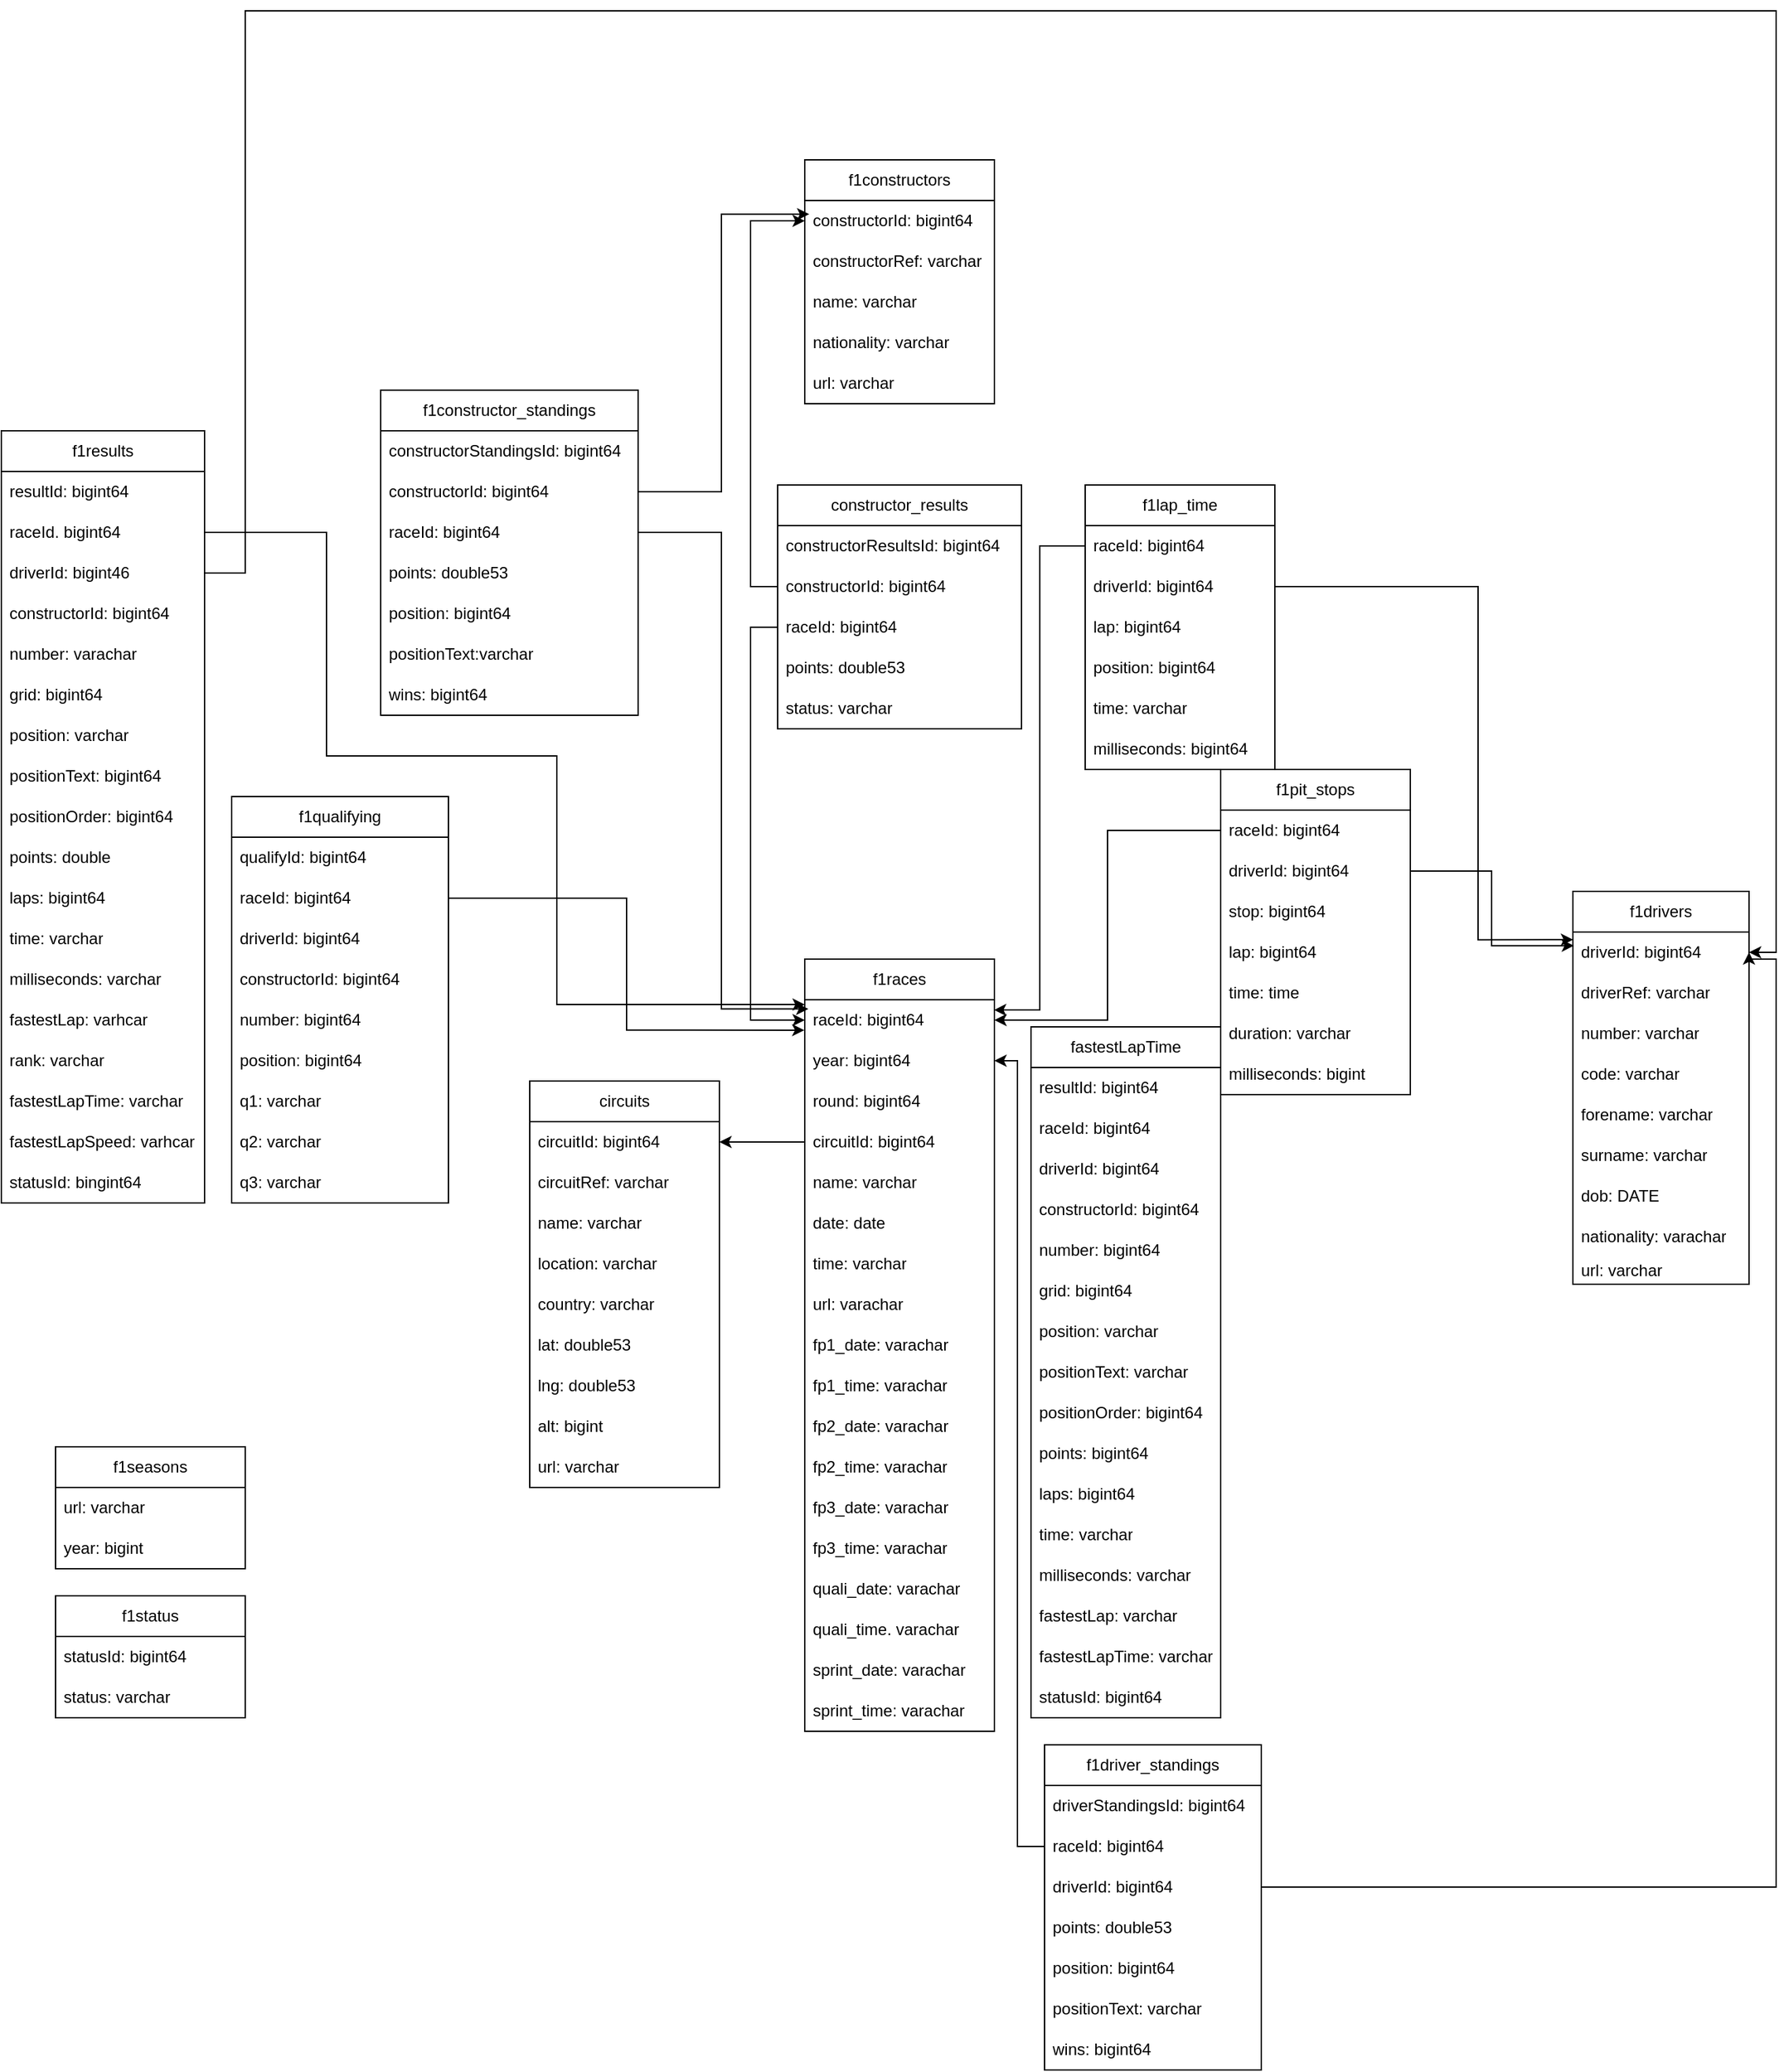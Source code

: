 <mxfile version="26.0.11">
  <diagram name="Sida-1" id="t5zXcadiyQvqf3XmL9aL">
    <mxGraphModel dx="5374" dy="2885" grid="1" gridSize="10" guides="1" tooltips="1" connect="1" arrows="1" fold="1" page="1" pageScale="1" pageWidth="827" pageHeight="1169" math="0" shadow="0">
      <root>
        <mxCell id="0" />
        <mxCell id="1" parent="0" />
        <mxCell id="I5x_rh90AY1r1ICkHcBW-5" value="circuits" style="swimlane;fontStyle=0;childLayout=stackLayout;horizontal=1;startSize=30;horizontalStack=0;resizeParent=1;resizeParentMax=0;resizeLast=0;collapsible=1;marginBottom=0;whiteSpace=wrap;html=1;" vertex="1" parent="1">
          <mxGeometry x="-1030" y="550" width="140" height="300" as="geometry" />
        </mxCell>
        <mxCell id="I5x_rh90AY1r1ICkHcBW-6" value="circuitId: bigint64" style="text;strokeColor=none;fillColor=none;align=left;verticalAlign=middle;spacingLeft=4;spacingRight=4;overflow=hidden;points=[[0,0.5],[1,0.5]];portConstraint=eastwest;rotatable=0;whiteSpace=wrap;html=1;" vertex="1" parent="I5x_rh90AY1r1ICkHcBW-5">
          <mxGeometry y="30" width="140" height="30" as="geometry" />
        </mxCell>
        <mxCell id="I5x_rh90AY1r1ICkHcBW-7" value="circuitRef: varchar" style="text;strokeColor=none;fillColor=none;align=left;verticalAlign=middle;spacingLeft=4;spacingRight=4;overflow=hidden;points=[[0,0.5],[1,0.5]];portConstraint=eastwest;rotatable=0;whiteSpace=wrap;html=1;" vertex="1" parent="I5x_rh90AY1r1ICkHcBW-5">
          <mxGeometry y="60" width="140" height="30" as="geometry" />
        </mxCell>
        <mxCell id="I5x_rh90AY1r1ICkHcBW-8" value="name: varchar" style="text;strokeColor=none;fillColor=none;align=left;verticalAlign=middle;spacingLeft=4;spacingRight=4;overflow=hidden;points=[[0,0.5],[1,0.5]];portConstraint=eastwest;rotatable=0;whiteSpace=wrap;html=1;" vertex="1" parent="I5x_rh90AY1r1ICkHcBW-5">
          <mxGeometry y="90" width="140" height="30" as="geometry" />
        </mxCell>
        <mxCell id="I5x_rh90AY1r1ICkHcBW-85" value="location: varchar" style="text;strokeColor=none;fillColor=none;align=left;verticalAlign=middle;spacingLeft=4;spacingRight=4;overflow=hidden;points=[[0,0.5],[1,0.5]];portConstraint=eastwest;rotatable=0;whiteSpace=wrap;html=1;" vertex="1" parent="I5x_rh90AY1r1ICkHcBW-5">
          <mxGeometry y="120" width="140" height="30" as="geometry" />
        </mxCell>
        <mxCell id="I5x_rh90AY1r1ICkHcBW-91" value="country: varchar" style="text;strokeColor=none;fillColor=none;align=left;verticalAlign=middle;spacingLeft=4;spacingRight=4;overflow=hidden;points=[[0,0.5],[1,0.5]];portConstraint=eastwest;rotatable=0;whiteSpace=wrap;html=1;" vertex="1" parent="I5x_rh90AY1r1ICkHcBW-5">
          <mxGeometry y="150" width="140" height="30" as="geometry" />
        </mxCell>
        <mxCell id="I5x_rh90AY1r1ICkHcBW-92" value="lat: double53" style="text;strokeColor=none;fillColor=none;align=left;verticalAlign=middle;spacingLeft=4;spacingRight=4;overflow=hidden;points=[[0,0.5],[1,0.5]];portConstraint=eastwest;rotatable=0;whiteSpace=wrap;html=1;" vertex="1" parent="I5x_rh90AY1r1ICkHcBW-5">
          <mxGeometry y="180" width="140" height="30" as="geometry" />
        </mxCell>
        <mxCell id="I5x_rh90AY1r1ICkHcBW-93" value="lng: double53" style="text;strokeColor=none;fillColor=none;align=left;verticalAlign=middle;spacingLeft=4;spacingRight=4;overflow=hidden;points=[[0,0.5],[1,0.5]];portConstraint=eastwest;rotatable=0;whiteSpace=wrap;html=1;" vertex="1" parent="I5x_rh90AY1r1ICkHcBW-5">
          <mxGeometry y="210" width="140" height="30" as="geometry" />
        </mxCell>
        <mxCell id="I5x_rh90AY1r1ICkHcBW-94" value="alt: bigint" style="text;strokeColor=none;fillColor=none;align=left;verticalAlign=middle;spacingLeft=4;spacingRight=4;overflow=hidden;points=[[0,0.5],[1,0.5]];portConstraint=eastwest;rotatable=0;whiteSpace=wrap;html=1;" vertex="1" parent="I5x_rh90AY1r1ICkHcBW-5">
          <mxGeometry y="240" width="140" height="30" as="geometry" />
        </mxCell>
        <mxCell id="I5x_rh90AY1r1ICkHcBW-95" value="url: varchar" style="text;strokeColor=none;fillColor=none;align=left;verticalAlign=middle;spacingLeft=4;spacingRight=4;overflow=hidden;points=[[0,0.5],[1,0.5]];portConstraint=eastwest;rotatable=0;whiteSpace=wrap;html=1;" vertex="1" parent="I5x_rh90AY1r1ICkHcBW-5">
          <mxGeometry y="270" width="140" height="30" as="geometry" />
        </mxCell>
        <mxCell id="I5x_rh90AY1r1ICkHcBW-9" value="constructor_results" style="swimlane;fontStyle=0;childLayout=stackLayout;horizontal=1;startSize=30;horizontalStack=0;resizeParent=1;resizeParentMax=0;resizeLast=0;collapsible=1;marginBottom=0;whiteSpace=wrap;html=1;" vertex="1" parent="1">
          <mxGeometry x="-847" y="110" width="180" height="180" as="geometry" />
        </mxCell>
        <mxCell id="I5x_rh90AY1r1ICkHcBW-10" value="constructorResultsId: bigint64&amp;nbsp;" style="text;strokeColor=none;fillColor=none;align=left;verticalAlign=middle;spacingLeft=4;spacingRight=4;overflow=hidden;points=[[0,0.5],[1,0.5]];portConstraint=eastwest;rotatable=0;whiteSpace=wrap;html=1;" vertex="1" parent="I5x_rh90AY1r1ICkHcBW-9">
          <mxGeometry y="30" width="180" height="30" as="geometry" />
        </mxCell>
        <mxCell id="I5x_rh90AY1r1ICkHcBW-12" value="constructorId: bigint64" style="text;strokeColor=none;fillColor=none;align=left;verticalAlign=middle;spacingLeft=4;spacingRight=4;overflow=hidden;points=[[0,0.5],[1,0.5]];portConstraint=eastwest;rotatable=0;whiteSpace=wrap;html=1;" vertex="1" parent="I5x_rh90AY1r1ICkHcBW-9">
          <mxGeometry y="60" width="180" height="30" as="geometry" />
        </mxCell>
        <mxCell id="I5x_rh90AY1r1ICkHcBW-11" value="raceId: bigint64" style="text;strokeColor=none;fillColor=none;align=left;verticalAlign=middle;spacingLeft=4;spacingRight=4;overflow=hidden;points=[[0,0.5],[1,0.5]];portConstraint=eastwest;rotatable=0;whiteSpace=wrap;html=1;" vertex="1" parent="I5x_rh90AY1r1ICkHcBW-9">
          <mxGeometry y="90" width="180" height="30" as="geometry" />
        </mxCell>
        <mxCell id="I5x_rh90AY1r1ICkHcBW-97" value="points: double53" style="text;strokeColor=none;fillColor=none;align=left;verticalAlign=middle;spacingLeft=4;spacingRight=4;overflow=hidden;points=[[0,0.5],[1,0.5]];portConstraint=eastwest;rotatable=0;whiteSpace=wrap;html=1;" vertex="1" parent="I5x_rh90AY1r1ICkHcBW-9">
          <mxGeometry y="120" width="180" height="30" as="geometry" />
        </mxCell>
        <mxCell id="I5x_rh90AY1r1ICkHcBW-98" value="status: varchar" style="text;strokeColor=none;fillColor=none;align=left;verticalAlign=middle;spacingLeft=4;spacingRight=4;overflow=hidden;points=[[0,0.5],[1,0.5]];portConstraint=eastwest;rotatable=0;whiteSpace=wrap;html=1;" vertex="1" parent="I5x_rh90AY1r1ICkHcBW-9">
          <mxGeometry y="150" width="180" height="30" as="geometry" />
        </mxCell>
        <mxCell id="I5x_rh90AY1r1ICkHcBW-13" value="f1qualifying" style="swimlane;fontStyle=0;childLayout=stackLayout;horizontal=1;startSize=30;horizontalStack=0;resizeParent=1;resizeParentMax=0;resizeLast=0;collapsible=1;marginBottom=0;whiteSpace=wrap;html=1;" vertex="1" parent="1">
          <mxGeometry x="-1250" y="340" width="160" height="300" as="geometry" />
        </mxCell>
        <mxCell id="I5x_rh90AY1r1ICkHcBW-14" value="qualifyId: bigint64&lt;span style=&quot;white-space: pre;&quot;&gt;&#x9;&lt;/span&gt;&lt;span style=&quot;white-space: pre;&quot;&gt;&#x9;&lt;/span&gt;" style="text;strokeColor=none;fillColor=none;align=left;verticalAlign=middle;spacingLeft=4;spacingRight=4;overflow=hidden;points=[[0,0.5],[1,0.5]];portConstraint=eastwest;rotatable=0;whiteSpace=wrap;html=1;" vertex="1" parent="I5x_rh90AY1r1ICkHcBW-13">
          <mxGeometry y="30" width="160" height="30" as="geometry" />
        </mxCell>
        <mxCell id="I5x_rh90AY1r1ICkHcBW-16" value="raceId: bigint64" style="text;strokeColor=none;fillColor=none;align=left;verticalAlign=middle;spacingLeft=4;spacingRight=4;overflow=hidden;points=[[0,0.5],[1,0.5]];portConstraint=eastwest;rotatable=0;whiteSpace=wrap;html=1;" vertex="1" parent="I5x_rh90AY1r1ICkHcBW-13">
          <mxGeometry y="60" width="160" height="30" as="geometry" />
        </mxCell>
        <mxCell id="I5x_rh90AY1r1ICkHcBW-15" value="driverId: bigint64" style="text;strokeColor=none;fillColor=none;align=left;verticalAlign=middle;spacingLeft=4;spacingRight=4;overflow=hidden;points=[[0,0.5],[1,0.5]];portConstraint=eastwest;rotatable=0;whiteSpace=wrap;html=1;" vertex="1" parent="I5x_rh90AY1r1ICkHcBW-13">
          <mxGeometry y="90" width="160" height="30" as="geometry" />
        </mxCell>
        <mxCell id="I5x_rh90AY1r1ICkHcBW-122" value="constructorId: bigint64" style="text;strokeColor=none;fillColor=none;align=left;verticalAlign=middle;spacingLeft=4;spacingRight=4;overflow=hidden;points=[[0,0.5],[1,0.5]];portConstraint=eastwest;rotatable=0;whiteSpace=wrap;html=1;" vertex="1" parent="I5x_rh90AY1r1ICkHcBW-13">
          <mxGeometry y="120" width="160" height="30" as="geometry" />
        </mxCell>
        <mxCell id="I5x_rh90AY1r1ICkHcBW-123" value="number: bigint64" style="text;strokeColor=none;fillColor=none;align=left;verticalAlign=middle;spacingLeft=4;spacingRight=4;overflow=hidden;points=[[0,0.5],[1,0.5]];portConstraint=eastwest;rotatable=0;whiteSpace=wrap;html=1;" vertex="1" parent="I5x_rh90AY1r1ICkHcBW-13">
          <mxGeometry y="150" width="160" height="30" as="geometry" />
        </mxCell>
        <mxCell id="I5x_rh90AY1r1ICkHcBW-124" value="position: bigint64" style="text;strokeColor=none;fillColor=none;align=left;verticalAlign=middle;spacingLeft=4;spacingRight=4;overflow=hidden;points=[[0,0.5],[1,0.5]];portConstraint=eastwest;rotatable=0;whiteSpace=wrap;html=1;" vertex="1" parent="I5x_rh90AY1r1ICkHcBW-13">
          <mxGeometry y="180" width="160" height="30" as="geometry" />
        </mxCell>
        <mxCell id="I5x_rh90AY1r1ICkHcBW-125" value="q1: varchar" style="text;strokeColor=none;fillColor=none;align=left;verticalAlign=middle;spacingLeft=4;spacingRight=4;overflow=hidden;points=[[0,0.5],[1,0.5]];portConstraint=eastwest;rotatable=0;whiteSpace=wrap;html=1;" vertex="1" parent="I5x_rh90AY1r1ICkHcBW-13">
          <mxGeometry y="210" width="160" height="30" as="geometry" />
        </mxCell>
        <mxCell id="I5x_rh90AY1r1ICkHcBW-126" value="q2: varchar&amp;nbsp;" style="text;strokeColor=none;fillColor=none;align=left;verticalAlign=middle;spacingLeft=4;spacingRight=4;overflow=hidden;points=[[0,0.5],[1,0.5]];portConstraint=eastwest;rotatable=0;whiteSpace=wrap;html=1;" vertex="1" parent="I5x_rh90AY1r1ICkHcBW-13">
          <mxGeometry y="240" width="160" height="30" as="geometry" />
        </mxCell>
        <mxCell id="I5x_rh90AY1r1ICkHcBW-127" value="q3: varchar" style="text;strokeColor=none;fillColor=none;align=left;verticalAlign=middle;spacingLeft=4;spacingRight=4;overflow=hidden;points=[[0,0.5],[1,0.5]];portConstraint=eastwest;rotatable=0;whiteSpace=wrap;html=1;" vertex="1" parent="I5x_rh90AY1r1ICkHcBW-13">
          <mxGeometry y="270" width="160" height="30" as="geometry" />
        </mxCell>
        <mxCell id="I5x_rh90AY1r1ICkHcBW-17" value="f1results" style="swimlane;fontStyle=0;childLayout=stackLayout;horizontal=1;startSize=30;horizontalStack=0;resizeParent=1;resizeParentMax=0;resizeLast=0;collapsible=1;marginBottom=0;whiteSpace=wrap;html=1;" vertex="1" parent="1">
          <mxGeometry x="-1420" y="70" width="150" height="570" as="geometry" />
        </mxCell>
        <mxCell id="I5x_rh90AY1r1ICkHcBW-19" value="resultId: bigint64" style="text;strokeColor=none;fillColor=none;align=left;verticalAlign=middle;spacingLeft=4;spacingRight=4;overflow=hidden;points=[[0,0.5],[1,0.5]];portConstraint=eastwest;rotatable=0;whiteSpace=wrap;html=1;" vertex="1" parent="I5x_rh90AY1r1ICkHcBW-17">
          <mxGeometry y="30" width="150" height="30" as="geometry" />
        </mxCell>
        <mxCell id="I5x_rh90AY1r1ICkHcBW-18" value="raceId. bigint64" style="text;strokeColor=none;fillColor=none;align=left;verticalAlign=middle;spacingLeft=4;spacingRight=4;overflow=hidden;points=[[0,0.5],[1,0.5]];portConstraint=eastwest;rotatable=0;whiteSpace=wrap;html=1;" vertex="1" parent="I5x_rh90AY1r1ICkHcBW-17">
          <mxGeometry y="60" width="150" height="30" as="geometry" />
        </mxCell>
        <mxCell id="I5x_rh90AY1r1ICkHcBW-20" value="driverId: bigint46" style="text;strokeColor=none;fillColor=none;align=left;verticalAlign=middle;spacingLeft=4;spacingRight=4;overflow=hidden;points=[[0,0.5],[1,0.5]];portConstraint=eastwest;rotatable=0;whiteSpace=wrap;html=1;" vertex="1" parent="I5x_rh90AY1r1ICkHcBW-17">
          <mxGeometry y="90" width="150" height="30" as="geometry" />
        </mxCell>
        <mxCell id="I5x_rh90AY1r1ICkHcBW-144" value="constructorId: bigint64" style="text;strokeColor=none;fillColor=none;align=left;verticalAlign=middle;spacingLeft=4;spacingRight=4;overflow=hidden;points=[[0,0.5],[1,0.5]];portConstraint=eastwest;rotatable=0;whiteSpace=wrap;html=1;" vertex="1" parent="I5x_rh90AY1r1ICkHcBW-17">
          <mxGeometry y="120" width="150" height="30" as="geometry" />
        </mxCell>
        <mxCell id="I5x_rh90AY1r1ICkHcBW-145" value="number: varachar" style="text;strokeColor=none;fillColor=none;align=left;verticalAlign=middle;spacingLeft=4;spacingRight=4;overflow=hidden;points=[[0,0.5],[1,0.5]];portConstraint=eastwest;rotatable=0;whiteSpace=wrap;html=1;" vertex="1" parent="I5x_rh90AY1r1ICkHcBW-17">
          <mxGeometry y="150" width="150" height="30" as="geometry" />
        </mxCell>
        <mxCell id="I5x_rh90AY1r1ICkHcBW-146" value="grid: bigint64" style="text;strokeColor=none;fillColor=none;align=left;verticalAlign=middle;spacingLeft=4;spacingRight=4;overflow=hidden;points=[[0,0.5],[1,0.5]];portConstraint=eastwest;rotatable=0;whiteSpace=wrap;html=1;" vertex="1" parent="I5x_rh90AY1r1ICkHcBW-17">
          <mxGeometry y="180" width="150" height="30" as="geometry" />
        </mxCell>
        <mxCell id="I5x_rh90AY1r1ICkHcBW-147" value="position: varchar" style="text;strokeColor=none;fillColor=none;align=left;verticalAlign=middle;spacingLeft=4;spacingRight=4;overflow=hidden;points=[[0,0.5],[1,0.5]];portConstraint=eastwest;rotatable=0;whiteSpace=wrap;html=1;" vertex="1" parent="I5x_rh90AY1r1ICkHcBW-17">
          <mxGeometry y="210" width="150" height="30" as="geometry" />
        </mxCell>
        <mxCell id="I5x_rh90AY1r1ICkHcBW-148" value="positionText: bigint64" style="text;strokeColor=none;fillColor=none;align=left;verticalAlign=middle;spacingLeft=4;spacingRight=4;overflow=hidden;points=[[0,0.5],[1,0.5]];portConstraint=eastwest;rotatable=0;whiteSpace=wrap;html=1;" vertex="1" parent="I5x_rh90AY1r1ICkHcBW-17">
          <mxGeometry y="240" width="150" height="30" as="geometry" />
        </mxCell>
        <mxCell id="I5x_rh90AY1r1ICkHcBW-149" value="positionOrder: bigint64" style="text;strokeColor=none;fillColor=none;align=left;verticalAlign=middle;spacingLeft=4;spacingRight=4;overflow=hidden;points=[[0,0.5],[1,0.5]];portConstraint=eastwest;rotatable=0;whiteSpace=wrap;html=1;" vertex="1" parent="I5x_rh90AY1r1ICkHcBW-17">
          <mxGeometry y="270" width="150" height="30" as="geometry" />
        </mxCell>
        <mxCell id="I5x_rh90AY1r1ICkHcBW-150" value="points: double" style="text;strokeColor=none;fillColor=none;align=left;verticalAlign=middle;spacingLeft=4;spacingRight=4;overflow=hidden;points=[[0,0.5],[1,0.5]];portConstraint=eastwest;rotatable=0;whiteSpace=wrap;html=1;" vertex="1" parent="I5x_rh90AY1r1ICkHcBW-17">
          <mxGeometry y="300" width="150" height="30" as="geometry" />
        </mxCell>
        <mxCell id="I5x_rh90AY1r1ICkHcBW-151" value="laps: bigint64" style="text;strokeColor=none;fillColor=none;align=left;verticalAlign=middle;spacingLeft=4;spacingRight=4;overflow=hidden;points=[[0,0.5],[1,0.5]];portConstraint=eastwest;rotatable=0;whiteSpace=wrap;html=1;" vertex="1" parent="I5x_rh90AY1r1ICkHcBW-17">
          <mxGeometry y="330" width="150" height="30" as="geometry" />
        </mxCell>
        <mxCell id="I5x_rh90AY1r1ICkHcBW-152" value="time: varchar" style="text;strokeColor=none;fillColor=none;align=left;verticalAlign=middle;spacingLeft=4;spacingRight=4;overflow=hidden;points=[[0,0.5],[1,0.5]];portConstraint=eastwest;rotatable=0;whiteSpace=wrap;html=1;" vertex="1" parent="I5x_rh90AY1r1ICkHcBW-17">
          <mxGeometry y="360" width="150" height="30" as="geometry" />
        </mxCell>
        <mxCell id="I5x_rh90AY1r1ICkHcBW-153" value="milliseconds: varchar" style="text;strokeColor=none;fillColor=none;align=left;verticalAlign=middle;spacingLeft=4;spacingRight=4;overflow=hidden;points=[[0,0.5],[1,0.5]];portConstraint=eastwest;rotatable=0;whiteSpace=wrap;html=1;" vertex="1" parent="I5x_rh90AY1r1ICkHcBW-17">
          <mxGeometry y="390" width="150" height="30" as="geometry" />
        </mxCell>
        <mxCell id="I5x_rh90AY1r1ICkHcBW-154" value="fastestLap: varhcar" style="text;strokeColor=none;fillColor=none;align=left;verticalAlign=middle;spacingLeft=4;spacingRight=4;overflow=hidden;points=[[0,0.5],[1,0.5]];portConstraint=eastwest;rotatable=0;whiteSpace=wrap;html=1;" vertex="1" parent="I5x_rh90AY1r1ICkHcBW-17">
          <mxGeometry y="420" width="150" height="30" as="geometry" />
        </mxCell>
        <mxCell id="I5x_rh90AY1r1ICkHcBW-155" value="rank: varchar" style="text;strokeColor=none;fillColor=none;align=left;verticalAlign=middle;spacingLeft=4;spacingRight=4;overflow=hidden;points=[[0,0.5],[1,0.5]];portConstraint=eastwest;rotatable=0;whiteSpace=wrap;html=1;" vertex="1" parent="I5x_rh90AY1r1ICkHcBW-17">
          <mxGeometry y="450" width="150" height="30" as="geometry" />
        </mxCell>
        <mxCell id="I5x_rh90AY1r1ICkHcBW-156" value="fastestLapTime: varchar" style="text;strokeColor=none;fillColor=none;align=left;verticalAlign=middle;spacingLeft=4;spacingRight=4;overflow=hidden;points=[[0,0.5],[1,0.5]];portConstraint=eastwest;rotatable=0;whiteSpace=wrap;html=1;" vertex="1" parent="I5x_rh90AY1r1ICkHcBW-17">
          <mxGeometry y="480" width="150" height="30" as="geometry" />
        </mxCell>
        <mxCell id="I5x_rh90AY1r1ICkHcBW-157" value="fastestLapSpeed: varhcar" style="text;strokeColor=none;fillColor=none;align=left;verticalAlign=middle;spacingLeft=4;spacingRight=4;overflow=hidden;points=[[0,0.5],[1,0.5]];portConstraint=eastwest;rotatable=0;whiteSpace=wrap;html=1;" vertex="1" parent="I5x_rh90AY1r1ICkHcBW-17">
          <mxGeometry y="510" width="150" height="30" as="geometry" />
        </mxCell>
        <mxCell id="I5x_rh90AY1r1ICkHcBW-158" value="statusId: bingint64" style="text;strokeColor=none;fillColor=none;align=left;verticalAlign=middle;spacingLeft=4;spacingRight=4;overflow=hidden;points=[[0,0.5],[1,0.5]];portConstraint=eastwest;rotatable=0;whiteSpace=wrap;html=1;" vertex="1" parent="I5x_rh90AY1r1ICkHcBW-17">
          <mxGeometry y="540" width="150" height="30" as="geometry" />
        </mxCell>
        <mxCell id="I5x_rh90AY1r1ICkHcBW-21" value="f1races" style="swimlane;fontStyle=0;childLayout=stackLayout;horizontal=1;startSize=30;horizontalStack=0;resizeParent=1;resizeParentMax=0;resizeLast=0;collapsible=1;marginBottom=0;whiteSpace=wrap;html=1;" vertex="1" parent="1">
          <mxGeometry x="-827" y="460" width="140" height="570" as="geometry" />
        </mxCell>
        <mxCell id="I5x_rh90AY1r1ICkHcBW-22" value="raceId: bigint64" style="text;strokeColor=none;fillColor=none;align=left;verticalAlign=middle;spacingLeft=4;spacingRight=4;overflow=hidden;points=[[0,0.5],[1,0.5]];portConstraint=eastwest;rotatable=0;whiteSpace=wrap;html=1;" vertex="1" parent="I5x_rh90AY1r1ICkHcBW-21">
          <mxGeometry y="30" width="140" height="30" as="geometry" />
        </mxCell>
        <mxCell id="I5x_rh90AY1r1ICkHcBW-23" value="year: bigint64" style="text;strokeColor=none;fillColor=none;align=left;verticalAlign=middle;spacingLeft=4;spacingRight=4;overflow=hidden;points=[[0,0.5],[1,0.5]];portConstraint=eastwest;rotatable=0;whiteSpace=wrap;html=1;" vertex="1" parent="I5x_rh90AY1r1ICkHcBW-21">
          <mxGeometry y="60" width="140" height="30" as="geometry" />
        </mxCell>
        <mxCell id="I5x_rh90AY1r1ICkHcBW-24" value="round: bigint64" style="text;strokeColor=none;fillColor=none;align=left;verticalAlign=middle;spacingLeft=4;spacingRight=4;overflow=hidden;points=[[0,0.5],[1,0.5]];portConstraint=eastwest;rotatable=0;whiteSpace=wrap;html=1;" vertex="1" parent="I5x_rh90AY1r1ICkHcBW-21">
          <mxGeometry y="90" width="140" height="30" as="geometry" />
        </mxCell>
        <mxCell id="I5x_rh90AY1r1ICkHcBW-128" value="circuitId: bigint64" style="text;strokeColor=none;fillColor=none;align=left;verticalAlign=middle;spacingLeft=4;spacingRight=4;overflow=hidden;points=[[0,0.5],[1,0.5]];portConstraint=eastwest;rotatable=0;whiteSpace=wrap;html=1;" vertex="1" parent="I5x_rh90AY1r1ICkHcBW-21">
          <mxGeometry y="120" width="140" height="30" as="geometry" />
        </mxCell>
        <mxCell id="I5x_rh90AY1r1ICkHcBW-129" value="name: varchar" style="text;strokeColor=none;fillColor=none;align=left;verticalAlign=middle;spacingLeft=4;spacingRight=4;overflow=hidden;points=[[0,0.5],[1,0.5]];portConstraint=eastwest;rotatable=0;whiteSpace=wrap;html=1;" vertex="1" parent="I5x_rh90AY1r1ICkHcBW-21">
          <mxGeometry y="150" width="140" height="30" as="geometry" />
        </mxCell>
        <mxCell id="I5x_rh90AY1r1ICkHcBW-130" value="date: date" style="text;strokeColor=none;fillColor=none;align=left;verticalAlign=middle;spacingLeft=4;spacingRight=4;overflow=hidden;points=[[0,0.5],[1,0.5]];portConstraint=eastwest;rotatable=0;whiteSpace=wrap;html=1;" vertex="1" parent="I5x_rh90AY1r1ICkHcBW-21">
          <mxGeometry y="180" width="140" height="30" as="geometry" />
        </mxCell>
        <mxCell id="I5x_rh90AY1r1ICkHcBW-131" value="time: varchar" style="text;strokeColor=none;fillColor=none;align=left;verticalAlign=middle;spacingLeft=4;spacingRight=4;overflow=hidden;points=[[0,0.5],[1,0.5]];portConstraint=eastwest;rotatable=0;whiteSpace=wrap;html=1;" vertex="1" parent="I5x_rh90AY1r1ICkHcBW-21">
          <mxGeometry y="210" width="140" height="30" as="geometry" />
        </mxCell>
        <mxCell id="I5x_rh90AY1r1ICkHcBW-143" value="url: varachar" style="text;strokeColor=none;fillColor=none;align=left;verticalAlign=middle;spacingLeft=4;spacingRight=4;overflow=hidden;points=[[0,0.5],[1,0.5]];portConstraint=eastwest;rotatable=0;whiteSpace=wrap;html=1;" vertex="1" parent="I5x_rh90AY1r1ICkHcBW-21">
          <mxGeometry y="240" width="140" height="30" as="geometry" />
        </mxCell>
        <mxCell id="I5x_rh90AY1r1ICkHcBW-132" value="fp1_date: varachar" style="text;strokeColor=none;fillColor=none;align=left;verticalAlign=middle;spacingLeft=4;spacingRight=4;overflow=hidden;points=[[0,0.5],[1,0.5]];portConstraint=eastwest;rotatable=0;whiteSpace=wrap;html=1;" vertex="1" parent="I5x_rh90AY1r1ICkHcBW-21">
          <mxGeometry y="270" width="140" height="30" as="geometry" />
        </mxCell>
        <mxCell id="I5x_rh90AY1r1ICkHcBW-133" value="fp1_time: varachar" style="text;strokeColor=none;fillColor=none;align=left;verticalAlign=middle;spacingLeft=4;spacingRight=4;overflow=hidden;points=[[0,0.5],[1,0.5]];portConstraint=eastwest;rotatable=0;whiteSpace=wrap;html=1;" vertex="1" parent="I5x_rh90AY1r1ICkHcBW-21">
          <mxGeometry y="300" width="140" height="30" as="geometry" />
        </mxCell>
        <mxCell id="I5x_rh90AY1r1ICkHcBW-134" value="fp2_date: varachar" style="text;strokeColor=none;fillColor=none;align=left;verticalAlign=middle;spacingLeft=4;spacingRight=4;overflow=hidden;points=[[0,0.5],[1,0.5]];portConstraint=eastwest;rotatable=0;whiteSpace=wrap;html=1;" vertex="1" parent="I5x_rh90AY1r1ICkHcBW-21">
          <mxGeometry y="330" width="140" height="30" as="geometry" />
        </mxCell>
        <mxCell id="I5x_rh90AY1r1ICkHcBW-135" value="fp2_time: varachar" style="text;strokeColor=none;fillColor=none;align=left;verticalAlign=middle;spacingLeft=4;spacingRight=4;overflow=hidden;points=[[0,0.5],[1,0.5]];portConstraint=eastwest;rotatable=0;whiteSpace=wrap;html=1;" vertex="1" parent="I5x_rh90AY1r1ICkHcBW-21">
          <mxGeometry y="360" width="140" height="30" as="geometry" />
        </mxCell>
        <mxCell id="I5x_rh90AY1r1ICkHcBW-136" value="fp3_date: varachar" style="text;strokeColor=none;fillColor=none;align=left;verticalAlign=middle;spacingLeft=4;spacingRight=4;overflow=hidden;points=[[0,0.5],[1,0.5]];portConstraint=eastwest;rotatable=0;whiteSpace=wrap;html=1;" vertex="1" parent="I5x_rh90AY1r1ICkHcBW-21">
          <mxGeometry y="390" width="140" height="30" as="geometry" />
        </mxCell>
        <mxCell id="I5x_rh90AY1r1ICkHcBW-137" value="fp3_time: varachar" style="text;strokeColor=none;fillColor=none;align=left;verticalAlign=middle;spacingLeft=4;spacingRight=4;overflow=hidden;points=[[0,0.5],[1,0.5]];portConstraint=eastwest;rotatable=0;whiteSpace=wrap;html=1;" vertex="1" parent="I5x_rh90AY1r1ICkHcBW-21">
          <mxGeometry y="420" width="140" height="30" as="geometry" />
        </mxCell>
        <mxCell id="I5x_rh90AY1r1ICkHcBW-138" value="quali_date: varachar" style="text;strokeColor=none;fillColor=none;align=left;verticalAlign=middle;spacingLeft=4;spacingRight=4;overflow=hidden;points=[[0,0.5],[1,0.5]];portConstraint=eastwest;rotatable=0;whiteSpace=wrap;html=1;" vertex="1" parent="I5x_rh90AY1r1ICkHcBW-21">
          <mxGeometry y="450" width="140" height="30" as="geometry" />
        </mxCell>
        <mxCell id="I5x_rh90AY1r1ICkHcBW-139" value="quali_time. varachar" style="text;strokeColor=none;fillColor=none;align=left;verticalAlign=middle;spacingLeft=4;spacingRight=4;overflow=hidden;points=[[0,0.5],[1,0.5]];portConstraint=eastwest;rotatable=0;whiteSpace=wrap;html=1;" vertex="1" parent="I5x_rh90AY1r1ICkHcBW-21">
          <mxGeometry y="480" width="140" height="30" as="geometry" />
        </mxCell>
        <mxCell id="I5x_rh90AY1r1ICkHcBW-140" value="sprint_date: varachar" style="text;strokeColor=none;fillColor=none;align=left;verticalAlign=middle;spacingLeft=4;spacingRight=4;overflow=hidden;points=[[0,0.5],[1,0.5]];portConstraint=eastwest;rotatable=0;whiteSpace=wrap;html=1;" vertex="1" parent="I5x_rh90AY1r1ICkHcBW-21">
          <mxGeometry y="510" width="140" height="30" as="geometry" />
        </mxCell>
        <mxCell id="I5x_rh90AY1r1ICkHcBW-141" value="sprint_time: varachar" style="text;strokeColor=none;fillColor=none;align=left;verticalAlign=middle;spacingLeft=4;spacingRight=4;overflow=hidden;points=[[0,0.5],[1,0.5]];portConstraint=eastwest;rotatable=0;whiteSpace=wrap;html=1;" vertex="1" parent="I5x_rh90AY1r1ICkHcBW-21">
          <mxGeometry y="540" width="140" height="30" as="geometry" />
        </mxCell>
        <mxCell id="I5x_rh90AY1r1ICkHcBW-33" value="f1lap_time" style="swimlane;fontStyle=0;childLayout=stackLayout;horizontal=1;startSize=30;horizontalStack=0;resizeParent=1;resizeParentMax=0;resizeLast=0;collapsible=1;marginBottom=0;whiteSpace=wrap;html=1;" vertex="1" parent="1">
          <mxGeometry x="-620" y="110" width="140" height="210" as="geometry" />
        </mxCell>
        <mxCell id="I5x_rh90AY1r1ICkHcBW-34" value="raceId: bigint64" style="text;strokeColor=none;fillColor=none;align=left;verticalAlign=middle;spacingLeft=4;spacingRight=4;overflow=hidden;points=[[0,0.5],[1,0.5]];portConstraint=eastwest;rotatable=0;whiteSpace=wrap;html=1;" vertex="1" parent="I5x_rh90AY1r1ICkHcBW-33">
          <mxGeometry y="30" width="140" height="30" as="geometry" />
        </mxCell>
        <mxCell id="I5x_rh90AY1r1ICkHcBW-35" value="driverId: bigint64" style="text;strokeColor=none;fillColor=none;align=left;verticalAlign=middle;spacingLeft=4;spacingRight=4;overflow=hidden;points=[[0,0.5],[1,0.5]];portConstraint=eastwest;rotatable=0;whiteSpace=wrap;html=1;" vertex="1" parent="I5x_rh90AY1r1ICkHcBW-33">
          <mxGeometry y="60" width="140" height="30" as="geometry" />
        </mxCell>
        <mxCell id="I5x_rh90AY1r1ICkHcBW-36" value="lap: bigint64" style="text;strokeColor=none;fillColor=none;align=left;verticalAlign=middle;spacingLeft=4;spacingRight=4;overflow=hidden;points=[[0,0.5],[1,0.5]];portConstraint=eastwest;rotatable=0;whiteSpace=wrap;html=1;" vertex="1" parent="I5x_rh90AY1r1ICkHcBW-33">
          <mxGeometry y="90" width="140" height="30" as="geometry" />
        </mxCell>
        <mxCell id="I5x_rh90AY1r1ICkHcBW-115" value="position: bigint64" style="text;strokeColor=none;fillColor=none;align=left;verticalAlign=middle;spacingLeft=4;spacingRight=4;overflow=hidden;points=[[0,0.5],[1,0.5]];portConstraint=eastwest;rotatable=0;whiteSpace=wrap;html=1;" vertex="1" parent="I5x_rh90AY1r1ICkHcBW-33">
          <mxGeometry y="120" width="140" height="30" as="geometry" />
        </mxCell>
        <mxCell id="I5x_rh90AY1r1ICkHcBW-116" value="time: varchar" style="text;strokeColor=none;fillColor=none;align=left;verticalAlign=middle;spacingLeft=4;spacingRight=4;overflow=hidden;points=[[0,0.5],[1,0.5]];portConstraint=eastwest;rotatable=0;whiteSpace=wrap;html=1;" vertex="1" parent="I5x_rh90AY1r1ICkHcBW-33">
          <mxGeometry y="150" width="140" height="30" as="geometry" />
        </mxCell>
        <mxCell id="I5x_rh90AY1r1ICkHcBW-117" value="milliseconds: bigint64" style="text;strokeColor=none;fillColor=none;align=left;verticalAlign=middle;spacingLeft=4;spacingRight=4;overflow=hidden;points=[[0,0.5],[1,0.5]];portConstraint=eastwest;rotatable=0;whiteSpace=wrap;html=1;" vertex="1" parent="I5x_rh90AY1r1ICkHcBW-33">
          <mxGeometry y="180" width="140" height="30" as="geometry" />
        </mxCell>
        <mxCell id="I5x_rh90AY1r1ICkHcBW-37" value="f1drivers" style="swimlane;fontStyle=0;childLayout=stackLayout;horizontal=1;startSize=30;horizontalStack=0;resizeParent=1;resizeParentMax=0;resizeLast=0;collapsible=1;marginBottom=0;whiteSpace=wrap;html=1;" vertex="1" parent="1">
          <mxGeometry x="-260" y="410" width="130" height="290" as="geometry" />
        </mxCell>
        <mxCell id="I5x_rh90AY1r1ICkHcBW-38" value="driverId: bigint64" style="text;strokeColor=none;fillColor=none;align=left;verticalAlign=middle;spacingLeft=4;spacingRight=4;overflow=hidden;points=[[0,0.5],[1,0.5]];portConstraint=eastwest;rotatable=0;whiteSpace=wrap;html=1;" vertex="1" parent="I5x_rh90AY1r1ICkHcBW-37">
          <mxGeometry y="30" width="130" height="30" as="geometry" />
        </mxCell>
        <mxCell id="I5x_rh90AY1r1ICkHcBW-39" value="driverRef: varchar" style="text;strokeColor=none;fillColor=none;align=left;verticalAlign=middle;spacingLeft=4;spacingRight=4;overflow=hidden;points=[[0,0.5],[1,0.5]];portConstraint=eastwest;rotatable=0;whiteSpace=wrap;html=1;" vertex="1" parent="I5x_rh90AY1r1ICkHcBW-37">
          <mxGeometry y="60" width="130" height="30" as="geometry" />
        </mxCell>
        <mxCell id="I5x_rh90AY1r1ICkHcBW-40" value="number: varchar" style="text;strokeColor=none;fillColor=none;align=left;verticalAlign=middle;spacingLeft=4;spacingRight=4;overflow=hidden;points=[[0,0.5],[1,0.5]];portConstraint=eastwest;rotatable=0;whiteSpace=wrap;html=1;" vertex="1" parent="I5x_rh90AY1r1ICkHcBW-37">
          <mxGeometry y="90" width="130" height="30" as="geometry" />
        </mxCell>
        <mxCell id="I5x_rh90AY1r1ICkHcBW-109" value="code: varchar" style="text;strokeColor=none;fillColor=none;align=left;verticalAlign=middle;spacingLeft=4;spacingRight=4;overflow=hidden;points=[[0,0.5],[1,0.5]];portConstraint=eastwest;rotatable=0;whiteSpace=wrap;html=1;" vertex="1" parent="I5x_rh90AY1r1ICkHcBW-37">
          <mxGeometry y="120" width="130" height="30" as="geometry" />
        </mxCell>
        <mxCell id="I5x_rh90AY1r1ICkHcBW-110" value="forename: varchar" style="text;strokeColor=none;fillColor=none;align=left;verticalAlign=middle;spacingLeft=4;spacingRight=4;overflow=hidden;points=[[0,0.5],[1,0.5]];portConstraint=eastwest;rotatable=0;whiteSpace=wrap;html=1;" vertex="1" parent="I5x_rh90AY1r1ICkHcBW-37">
          <mxGeometry y="150" width="130" height="30" as="geometry" />
        </mxCell>
        <mxCell id="I5x_rh90AY1r1ICkHcBW-111" value="surname: varchar" style="text;strokeColor=none;fillColor=none;align=left;verticalAlign=middle;spacingLeft=4;spacingRight=4;overflow=hidden;points=[[0,0.5],[1,0.5]];portConstraint=eastwest;rotatable=0;whiteSpace=wrap;html=1;" vertex="1" parent="I5x_rh90AY1r1ICkHcBW-37">
          <mxGeometry y="180" width="130" height="30" as="geometry" />
        </mxCell>
        <mxCell id="I5x_rh90AY1r1ICkHcBW-112" value="dob: DATE" style="text;strokeColor=none;fillColor=none;align=left;verticalAlign=middle;spacingLeft=4;spacingRight=4;overflow=hidden;points=[[0,0.5],[1,0.5]];portConstraint=eastwest;rotatable=0;whiteSpace=wrap;html=1;" vertex="1" parent="I5x_rh90AY1r1ICkHcBW-37">
          <mxGeometry y="210" width="130" height="30" as="geometry" />
        </mxCell>
        <mxCell id="I5x_rh90AY1r1ICkHcBW-113" value="nationality: varachar" style="text;strokeColor=none;fillColor=none;align=left;verticalAlign=middle;spacingLeft=4;spacingRight=4;overflow=hidden;points=[[0,0.5],[1,0.5]];portConstraint=eastwest;rotatable=0;whiteSpace=wrap;html=1;" vertex="1" parent="I5x_rh90AY1r1ICkHcBW-37">
          <mxGeometry y="240" width="130" height="30" as="geometry" />
        </mxCell>
        <mxCell id="I5x_rh90AY1r1ICkHcBW-114" value="url: varchar" style="text;strokeColor=none;fillColor=none;align=left;verticalAlign=middle;spacingLeft=4;spacingRight=4;overflow=hidden;points=[[0,0.5],[1,0.5]];portConstraint=eastwest;rotatable=0;whiteSpace=wrap;html=1;" vertex="1" parent="I5x_rh90AY1r1ICkHcBW-37">
          <mxGeometry y="270" width="130" height="20" as="geometry" />
        </mxCell>
        <mxCell id="I5x_rh90AY1r1ICkHcBW-41" value="f1driver_standings" style="swimlane;fontStyle=0;childLayout=stackLayout;horizontal=1;startSize=30;horizontalStack=0;resizeParent=1;resizeParentMax=0;resizeLast=0;collapsible=1;marginBottom=0;whiteSpace=wrap;html=1;" vertex="1" parent="1">
          <mxGeometry x="-650" y="1040" width="160" height="240" as="geometry" />
        </mxCell>
        <mxCell id="I5x_rh90AY1r1ICkHcBW-42" value="driverStandingsId: bigint64" style="text;strokeColor=none;fillColor=none;align=left;verticalAlign=middle;spacingLeft=4;spacingRight=4;overflow=hidden;points=[[0,0.5],[1,0.5]];portConstraint=eastwest;rotatable=0;whiteSpace=wrap;html=1;" vertex="1" parent="I5x_rh90AY1r1ICkHcBW-41">
          <mxGeometry y="30" width="160" height="30" as="geometry" />
        </mxCell>
        <mxCell id="I5x_rh90AY1r1ICkHcBW-43" value="raceId: bigint64" style="text;strokeColor=none;fillColor=none;align=left;verticalAlign=middle;spacingLeft=4;spacingRight=4;overflow=hidden;points=[[0,0.5],[1,0.5]];portConstraint=eastwest;rotatable=0;whiteSpace=wrap;html=1;" vertex="1" parent="I5x_rh90AY1r1ICkHcBW-41">
          <mxGeometry y="60" width="160" height="30" as="geometry" />
        </mxCell>
        <mxCell id="I5x_rh90AY1r1ICkHcBW-44" value="driverId: bigint64" style="text;strokeColor=none;fillColor=none;align=left;verticalAlign=middle;spacingLeft=4;spacingRight=4;overflow=hidden;points=[[0,0.5],[1,0.5]];portConstraint=eastwest;rotatable=0;whiteSpace=wrap;html=1;" vertex="1" parent="I5x_rh90AY1r1ICkHcBW-41">
          <mxGeometry y="90" width="160" height="30" as="geometry" />
        </mxCell>
        <mxCell id="I5x_rh90AY1r1ICkHcBW-105" value="points: double53" style="text;strokeColor=none;fillColor=none;align=left;verticalAlign=middle;spacingLeft=4;spacingRight=4;overflow=hidden;points=[[0,0.5],[1,0.5]];portConstraint=eastwest;rotatable=0;whiteSpace=wrap;html=1;" vertex="1" parent="I5x_rh90AY1r1ICkHcBW-41">
          <mxGeometry y="120" width="160" height="30" as="geometry" />
        </mxCell>
        <mxCell id="I5x_rh90AY1r1ICkHcBW-106" value="position: bigint64" style="text;strokeColor=none;fillColor=none;align=left;verticalAlign=middle;spacingLeft=4;spacingRight=4;overflow=hidden;points=[[0,0.5],[1,0.5]];portConstraint=eastwest;rotatable=0;whiteSpace=wrap;html=1;" vertex="1" parent="I5x_rh90AY1r1ICkHcBW-41">
          <mxGeometry y="150" width="160" height="30" as="geometry" />
        </mxCell>
        <mxCell id="I5x_rh90AY1r1ICkHcBW-107" value="positionText: varchar" style="text;strokeColor=none;fillColor=none;align=left;verticalAlign=middle;spacingLeft=4;spacingRight=4;overflow=hidden;points=[[0,0.5],[1,0.5]];portConstraint=eastwest;rotatable=0;whiteSpace=wrap;html=1;" vertex="1" parent="I5x_rh90AY1r1ICkHcBW-41">
          <mxGeometry y="180" width="160" height="30" as="geometry" />
        </mxCell>
        <mxCell id="I5x_rh90AY1r1ICkHcBW-108" value="wins: bigint64" style="text;strokeColor=none;fillColor=none;align=left;verticalAlign=middle;spacingLeft=4;spacingRight=4;overflow=hidden;points=[[0,0.5],[1,0.5]];portConstraint=eastwest;rotatable=0;whiteSpace=wrap;html=1;" vertex="1" parent="I5x_rh90AY1r1ICkHcBW-41">
          <mxGeometry y="210" width="160" height="30" as="geometry" />
        </mxCell>
        <mxCell id="I5x_rh90AY1r1ICkHcBW-45" value="f1constructors" style="swimlane;fontStyle=0;childLayout=stackLayout;horizontal=1;startSize=30;horizontalStack=0;resizeParent=1;resizeParentMax=0;resizeLast=0;collapsible=1;marginBottom=0;whiteSpace=wrap;html=1;" vertex="1" parent="1">
          <mxGeometry x="-827" y="-130" width="140" height="180" as="geometry" />
        </mxCell>
        <mxCell id="I5x_rh90AY1r1ICkHcBW-46" value="constructorId: bigint64" style="text;strokeColor=none;fillColor=none;align=left;verticalAlign=middle;spacingLeft=4;spacingRight=4;overflow=hidden;points=[[0,0.5],[1,0.5]];portConstraint=eastwest;rotatable=0;whiteSpace=wrap;html=1;" vertex="1" parent="I5x_rh90AY1r1ICkHcBW-45">
          <mxGeometry y="30" width="140" height="30" as="geometry" />
        </mxCell>
        <mxCell id="I5x_rh90AY1r1ICkHcBW-47" value="constructorRef: varchar" style="text;strokeColor=none;fillColor=none;align=left;verticalAlign=middle;spacingLeft=4;spacingRight=4;overflow=hidden;points=[[0,0.5],[1,0.5]];portConstraint=eastwest;rotatable=0;whiteSpace=wrap;html=1;" vertex="1" parent="I5x_rh90AY1r1ICkHcBW-45">
          <mxGeometry y="60" width="140" height="30" as="geometry" />
        </mxCell>
        <mxCell id="I5x_rh90AY1r1ICkHcBW-48" value="name: varchar" style="text;strokeColor=none;fillColor=none;align=left;verticalAlign=middle;spacingLeft=4;spacingRight=4;overflow=hidden;points=[[0,0.5],[1,0.5]];portConstraint=eastwest;rotatable=0;whiteSpace=wrap;html=1;" vertex="1" parent="I5x_rh90AY1r1ICkHcBW-45">
          <mxGeometry y="90" width="140" height="30" as="geometry" />
        </mxCell>
        <mxCell id="I5x_rh90AY1r1ICkHcBW-103" value="nationality: varchar" style="text;strokeColor=none;fillColor=none;align=left;verticalAlign=middle;spacingLeft=4;spacingRight=4;overflow=hidden;points=[[0,0.5],[1,0.5]];portConstraint=eastwest;rotatable=0;whiteSpace=wrap;html=1;" vertex="1" parent="I5x_rh90AY1r1ICkHcBW-45">
          <mxGeometry y="120" width="140" height="30" as="geometry" />
        </mxCell>
        <mxCell id="I5x_rh90AY1r1ICkHcBW-104" value="url: varchar" style="text;strokeColor=none;fillColor=none;align=left;verticalAlign=middle;spacingLeft=4;spacingRight=4;overflow=hidden;points=[[0,0.5],[1,0.5]];portConstraint=eastwest;rotatable=0;whiteSpace=wrap;html=1;" vertex="1" parent="I5x_rh90AY1r1ICkHcBW-45">
          <mxGeometry y="150" width="140" height="30" as="geometry" />
        </mxCell>
        <mxCell id="I5x_rh90AY1r1ICkHcBW-49" value="f1constructor_standings" style="swimlane;fontStyle=0;childLayout=stackLayout;horizontal=1;startSize=30;horizontalStack=0;resizeParent=1;resizeParentMax=0;resizeLast=0;collapsible=1;marginBottom=0;whiteSpace=wrap;html=1;" vertex="1" parent="1">
          <mxGeometry x="-1140" y="40" width="190" height="240" as="geometry" />
        </mxCell>
        <mxCell id="I5x_rh90AY1r1ICkHcBW-50" value="constructorStandingsId: bigint64" style="text;strokeColor=none;fillColor=none;align=left;verticalAlign=middle;spacingLeft=4;spacingRight=4;overflow=hidden;points=[[0,0.5],[1,0.5]];portConstraint=eastwest;rotatable=0;whiteSpace=wrap;html=1;" vertex="1" parent="I5x_rh90AY1r1ICkHcBW-49">
          <mxGeometry y="30" width="190" height="30" as="geometry" />
        </mxCell>
        <mxCell id="I5x_rh90AY1r1ICkHcBW-52" value="constructorId: bigint64" style="text;strokeColor=none;fillColor=none;align=left;verticalAlign=middle;spacingLeft=4;spacingRight=4;overflow=hidden;points=[[0,0.5],[1,0.5]];portConstraint=eastwest;rotatable=0;whiteSpace=wrap;html=1;" vertex="1" parent="I5x_rh90AY1r1ICkHcBW-49">
          <mxGeometry y="60" width="190" height="30" as="geometry" />
        </mxCell>
        <mxCell id="I5x_rh90AY1r1ICkHcBW-51" value="raceId: bigint64" style="text;strokeColor=none;fillColor=none;align=left;verticalAlign=middle;spacingLeft=4;spacingRight=4;overflow=hidden;points=[[0,0.5],[1,0.5]];portConstraint=eastwest;rotatable=0;whiteSpace=wrap;html=1;" vertex="1" parent="I5x_rh90AY1r1ICkHcBW-49">
          <mxGeometry y="90" width="190" height="30" as="geometry" />
        </mxCell>
        <mxCell id="I5x_rh90AY1r1ICkHcBW-99" value="points: double53" style="text;strokeColor=none;fillColor=none;align=left;verticalAlign=middle;spacingLeft=4;spacingRight=4;overflow=hidden;points=[[0,0.5],[1,0.5]];portConstraint=eastwest;rotatable=0;whiteSpace=wrap;html=1;" vertex="1" parent="I5x_rh90AY1r1ICkHcBW-49">
          <mxGeometry y="120" width="190" height="30" as="geometry" />
        </mxCell>
        <mxCell id="I5x_rh90AY1r1ICkHcBW-100" value="position: bigint64" style="text;strokeColor=none;fillColor=none;align=left;verticalAlign=middle;spacingLeft=4;spacingRight=4;overflow=hidden;points=[[0,0.5],[1,0.5]];portConstraint=eastwest;rotatable=0;whiteSpace=wrap;html=1;" vertex="1" parent="I5x_rh90AY1r1ICkHcBW-49">
          <mxGeometry y="150" width="190" height="30" as="geometry" />
        </mxCell>
        <mxCell id="I5x_rh90AY1r1ICkHcBW-101" value="positionText:varchar" style="text;strokeColor=none;fillColor=none;align=left;verticalAlign=middle;spacingLeft=4;spacingRight=4;overflow=hidden;points=[[0,0.5],[1,0.5]];portConstraint=eastwest;rotatable=0;whiteSpace=wrap;html=1;" vertex="1" parent="I5x_rh90AY1r1ICkHcBW-49">
          <mxGeometry y="180" width="190" height="30" as="geometry" />
        </mxCell>
        <mxCell id="I5x_rh90AY1r1ICkHcBW-102" value="wins: bigint64" style="text;strokeColor=none;fillColor=none;align=left;verticalAlign=middle;spacingLeft=4;spacingRight=4;overflow=hidden;points=[[0,0.5],[1,0.5]];portConstraint=eastwest;rotatable=0;whiteSpace=wrap;html=1;" vertex="1" parent="I5x_rh90AY1r1ICkHcBW-49">
          <mxGeometry y="210" width="190" height="30" as="geometry" />
        </mxCell>
        <mxCell id="I5x_rh90AY1r1ICkHcBW-53" value="f1pit_stops" style="swimlane;fontStyle=0;childLayout=stackLayout;horizontal=1;startSize=30;horizontalStack=0;resizeParent=1;resizeParentMax=0;resizeLast=0;collapsible=1;marginBottom=0;whiteSpace=wrap;html=1;" vertex="1" parent="1">
          <mxGeometry x="-520" y="320" width="140" height="240" as="geometry" />
        </mxCell>
        <mxCell id="I5x_rh90AY1r1ICkHcBW-54" value="raceId: bigint64" style="text;strokeColor=none;fillColor=none;align=left;verticalAlign=middle;spacingLeft=4;spacingRight=4;overflow=hidden;points=[[0,0.5],[1,0.5]];portConstraint=eastwest;rotatable=0;whiteSpace=wrap;html=1;" vertex="1" parent="I5x_rh90AY1r1ICkHcBW-53">
          <mxGeometry y="30" width="140" height="30" as="geometry" />
        </mxCell>
        <mxCell id="I5x_rh90AY1r1ICkHcBW-55" value="driverId: bigint64" style="text;strokeColor=none;fillColor=none;align=left;verticalAlign=middle;spacingLeft=4;spacingRight=4;overflow=hidden;points=[[0,0.5],[1,0.5]];portConstraint=eastwest;rotatable=0;whiteSpace=wrap;html=1;" vertex="1" parent="I5x_rh90AY1r1ICkHcBW-53">
          <mxGeometry y="60" width="140" height="30" as="geometry" />
        </mxCell>
        <mxCell id="I5x_rh90AY1r1ICkHcBW-56" value="stop: bigint64" style="text;strokeColor=none;fillColor=none;align=left;verticalAlign=middle;spacingLeft=4;spacingRight=4;overflow=hidden;points=[[0,0.5],[1,0.5]];portConstraint=eastwest;rotatable=0;whiteSpace=wrap;html=1;" vertex="1" parent="I5x_rh90AY1r1ICkHcBW-53">
          <mxGeometry y="90" width="140" height="30" as="geometry" />
        </mxCell>
        <mxCell id="I5x_rh90AY1r1ICkHcBW-118" value="lap: bigint64" style="text;strokeColor=none;fillColor=none;align=left;verticalAlign=middle;spacingLeft=4;spacingRight=4;overflow=hidden;points=[[0,0.5],[1,0.5]];portConstraint=eastwest;rotatable=0;whiteSpace=wrap;html=1;" vertex="1" parent="I5x_rh90AY1r1ICkHcBW-53">
          <mxGeometry y="120" width="140" height="30" as="geometry" />
        </mxCell>
        <mxCell id="I5x_rh90AY1r1ICkHcBW-119" value="time: time" style="text;strokeColor=none;fillColor=none;align=left;verticalAlign=middle;spacingLeft=4;spacingRight=4;overflow=hidden;points=[[0,0.5],[1,0.5]];portConstraint=eastwest;rotatable=0;whiteSpace=wrap;html=1;" vertex="1" parent="I5x_rh90AY1r1ICkHcBW-53">
          <mxGeometry y="150" width="140" height="30" as="geometry" />
        </mxCell>
        <mxCell id="I5x_rh90AY1r1ICkHcBW-120" value="duration: varchar" style="text;strokeColor=none;fillColor=none;align=left;verticalAlign=middle;spacingLeft=4;spacingRight=4;overflow=hidden;points=[[0,0.5],[1,0.5]];portConstraint=eastwest;rotatable=0;whiteSpace=wrap;html=1;" vertex="1" parent="I5x_rh90AY1r1ICkHcBW-53">
          <mxGeometry y="180" width="140" height="30" as="geometry" />
        </mxCell>
        <mxCell id="I5x_rh90AY1r1ICkHcBW-121" value="milliseconds: bigint" style="text;strokeColor=none;fillColor=none;align=left;verticalAlign=middle;spacingLeft=4;spacingRight=4;overflow=hidden;points=[[0,0.5],[1,0.5]];portConstraint=eastwest;rotatable=0;whiteSpace=wrap;html=1;" vertex="1" parent="I5x_rh90AY1r1ICkHcBW-53">
          <mxGeometry y="210" width="140" height="30" as="geometry" />
        </mxCell>
        <mxCell id="I5x_rh90AY1r1ICkHcBW-69" value="f1status" style="swimlane;fontStyle=0;childLayout=stackLayout;horizontal=1;startSize=30;horizontalStack=0;resizeParent=1;resizeParentMax=0;resizeLast=0;collapsible=1;marginBottom=0;whiteSpace=wrap;html=1;" vertex="1" parent="1">
          <mxGeometry x="-1380" y="930" width="140" height="90" as="geometry" />
        </mxCell>
        <mxCell id="I5x_rh90AY1r1ICkHcBW-70" value="statusId: bigint64" style="text;strokeColor=none;fillColor=none;align=left;verticalAlign=middle;spacingLeft=4;spacingRight=4;overflow=hidden;points=[[0,0.5],[1,0.5]];portConstraint=eastwest;rotatable=0;whiteSpace=wrap;html=1;" vertex="1" parent="I5x_rh90AY1r1ICkHcBW-69">
          <mxGeometry y="30" width="140" height="30" as="geometry" />
        </mxCell>
        <mxCell id="I5x_rh90AY1r1ICkHcBW-71" value="status: varchar" style="text;strokeColor=none;fillColor=none;align=left;verticalAlign=middle;spacingLeft=4;spacingRight=4;overflow=hidden;points=[[0,0.5],[1,0.5]];portConstraint=eastwest;rotatable=0;whiteSpace=wrap;html=1;" vertex="1" parent="I5x_rh90AY1r1ICkHcBW-69">
          <mxGeometry y="60" width="140" height="30" as="geometry" />
        </mxCell>
        <mxCell id="I5x_rh90AY1r1ICkHcBW-73" value="fastestLapTime" style="swimlane;fontStyle=0;childLayout=stackLayout;horizontal=1;startSize=30;horizontalStack=0;resizeParent=1;resizeParentMax=0;resizeLast=0;collapsible=1;marginBottom=0;whiteSpace=wrap;html=1;" vertex="1" parent="1">
          <mxGeometry x="-660" y="510" width="140" height="510" as="geometry" />
        </mxCell>
        <mxCell id="I5x_rh90AY1r1ICkHcBW-74" value="resultId: bigint64" style="text;strokeColor=none;fillColor=none;align=left;verticalAlign=middle;spacingLeft=4;spacingRight=4;overflow=hidden;points=[[0,0.5],[1,0.5]];portConstraint=eastwest;rotatable=0;whiteSpace=wrap;html=1;" vertex="1" parent="I5x_rh90AY1r1ICkHcBW-73">
          <mxGeometry y="30" width="140" height="30" as="geometry" />
        </mxCell>
        <mxCell id="I5x_rh90AY1r1ICkHcBW-75" value="raceId: bigint64" style="text;strokeColor=none;fillColor=none;align=left;verticalAlign=middle;spacingLeft=4;spacingRight=4;overflow=hidden;points=[[0,0.5],[1,0.5]];portConstraint=eastwest;rotatable=0;whiteSpace=wrap;html=1;" vertex="1" parent="I5x_rh90AY1r1ICkHcBW-73">
          <mxGeometry y="60" width="140" height="30" as="geometry" />
        </mxCell>
        <mxCell id="I5x_rh90AY1r1ICkHcBW-76" value="driverId: bigint64" style="text;strokeColor=none;fillColor=none;align=left;verticalAlign=middle;spacingLeft=4;spacingRight=4;overflow=hidden;points=[[0,0.5],[1,0.5]];portConstraint=eastwest;rotatable=0;whiteSpace=wrap;html=1;" vertex="1" parent="I5x_rh90AY1r1ICkHcBW-73">
          <mxGeometry y="90" width="140" height="30" as="geometry" />
        </mxCell>
        <mxCell id="I5x_rh90AY1r1ICkHcBW-159" value="constructorId: bigint64" style="text;strokeColor=none;fillColor=none;align=left;verticalAlign=middle;spacingLeft=4;spacingRight=4;overflow=hidden;points=[[0,0.5],[1,0.5]];portConstraint=eastwest;rotatable=0;whiteSpace=wrap;html=1;" vertex="1" parent="I5x_rh90AY1r1ICkHcBW-73">
          <mxGeometry y="120" width="140" height="30" as="geometry" />
        </mxCell>
        <mxCell id="I5x_rh90AY1r1ICkHcBW-160" value="number: bigint64" style="text;strokeColor=none;fillColor=none;align=left;verticalAlign=middle;spacingLeft=4;spacingRight=4;overflow=hidden;points=[[0,0.5],[1,0.5]];portConstraint=eastwest;rotatable=0;whiteSpace=wrap;html=1;" vertex="1" parent="I5x_rh90AY1r1ICkHcBW-73">
          <mxGeometry y="150" width="140" height="30" as="geometry" />
        </mxCell>
        <mxCell id="I5x_rh90AY1r1ICkHcBW-161" value="grid: bigint64" style="text;strokeColor=none;fillColor=none;align=left;verticalAlign=middle;spacingLeft=4;spacingRight=4;overflow=hidden;points=[[0,0.5],[1,0.5]];portConstraint=eastwest;rotatable=0;whiteSpace=wrap;html=1;" vertex="1" parent="I5x_rh90AY1r1ICkHcBW-73">
          <mxGeometry y="180" width="140" height="30" as="geometry" />
        </mxCell>
        <mxCell id="I5x_rh90AY1r1ICkHcBW-162" value="position: varchar" style="text;strokeColor=none;fillColor=none;align=left;verticalAlign=middle;spacingLeft=4;spacingRight=4;overflow=hidden;points=[[0,0.5],[1,0.5]];portConstraint=eastwest;rotatable=0;whiteSpace=wrap;html=1;" vertex="1" parent="I5x_rh90AY1r1ICkHcBW-73">
          <mxGeometry y="210" width="140" height="30" as="geometry" />
        </mxCell>
        <mxCell id="I5x_rh90AY1r1ICkHcBW-163" value="positionText: varchar" style="text;strokeColor=none;fillColor=none;align=left;verticalAlign=middle;spacingLeft=4;spacingRight=4;overflow=hidden;points=[[0,0.5],[1,0.5]];portConstraint=eastwest;rotatable=0;whiteSpace=wrap;html=1;" vertex="1" parent="I5x_rh90AY1r1ICkHcBW-73">
          <mxGeometry y="240" width="140" height="30" as="geometry" />
        </mxCell>
        <mxCell id="I5x_rh90AY1r1ICkHcBW-164" value="positionOrder: bigint64" style="text;strokeColor=none;fillColor=none;align=left;verticalAlign=middle;spacingLeft=4;spacingRight=4;overflow=hidden;points=[[0,0.5],[1,0.5]];portConstraint=eastwest;rotatable=0;whiteSpace=wrap;html=1;" vertex="1" parent="I5x_rh90AY1r1ICkHcBW-73">
          <mxGeometry y="270" width="140" height="30" as="geometry" />
        </mxCell>
        <mxCell id="I5x_rh90AY1r1ICkHcBW-165" value="points: bigint64" style="text;strokeColor=none;fillColor=none;align=left;verticalAlign=middle;spacingLeft=4;spacingRight=4;overflow=hidden;points=[[0,0.5],[1,0.5]];portConstraint=eastwest;rotatable=0;whiteSpace=wrap;html=1;" vertex="1" parent="I5x_rh90AY1r1ICkHcBW-73">
          <mxGeometry y="300" width="140" height="30" as="geometry" />
        </mxCell>
        <mxCell id="I5x_rh90AY1r1ICkHcBW-166" value="laps: bigint64" style="text;strokeColor=none;fillColor=none;align=left;verticalAlign=middle;spacingLeft=4;spacingRight=4;overflow=hidden;points=[[0,0.5],[1,0.5]];portConstraint=eastwest;rotatable=0;whiteSpace=wrap;html=1;" vertex="1" parent="I5x_rh90AY1r1ICkHcBW-73">
          <mxGeometry y="330" width="140" height="30" as="geometry" />
        </mxCell>
        <mxCell id="I5x_rh90AY1r1ICkHcBW-167" value="time: varchar" style="text;strokeColor=none;fillColor=none;align=left;verticalAlign=middle;spacingLeft=4;spacingRight=4;overflow=hidden;points=[[0,0.5],[1,0.5]];portConstraint=eastwest;rotatable=0;whiteSpace=wrap;html=1;" vertex="1" parent="I5x_rh90AY1r1ICkHcBW-73">
          <mxGeometry y="360" width="140" height="30" as="geometry" />
        </mxCell>
        <mxCell id="I5x_rh90AY1r1ICkHcBW-168" value="milliseconds: varchar" style="text;strokeColor=none;fillColor=none;align=left;verticalAlign=middle;spacingLeft=4;spacingRight=4;overflow=hidden;points=[[0,0.5],[1,0.5]];portConstraint=eastwest;rotatable=0;whiteSpace=wrap;html=1;" vertex="1" parent="I5x_rh90AY1r1ICkHcBW-73">
          <mxGeometry y="390" width="140" height="30" as="geometry" />
        </mxCell>
        <mxCell id="I5x_rh90AY1r1ICkHcBW-169" value="fastestLap: varchar" style="text;strokeColor=none;fillColor=none;align=left;verticalAlign=middle;spacingLeft=4;spacingRight=4;overflow=hidden;points=[[0,0.5],[1,0.5]];portConstraint=eastwest;rotatable=0;whiteSpace=wrap;html=1;" vertex="1" parent="I5x_rh90AY1r1ICkHcBW-73">
          <mxGeometry y="420" width="140" height="30" as="geometry" />
        </mxCell>
        <mxCell id="I5x_rh90AY1r1ICkHcBW-170" value="fastestLapTime: varchar" style="text;strokeColor=none;fillColor=none;align=left;verticalAlign=middle;spacingLeft=4;spacingRight=4;overflow=hidden;points=[[0,0.5],[1,0.5]];portConstraint=eastwest;rotatable=0;whiteSpace=wrap;html=1;" vertex="1" parent="I5x_rh90AY1r1ICkHcBW-73">
          <mxGeometry y="450" width="140" height="30" as="geometry" />
        </mxCell>
        <mxCell id="I5x_rh90AY1r1ICkHcBW-171" value="statusId: bigint64" style="text;strokeColor=none;fillColor=none;align=left;verticalAlign=middle;spacingLeft=4;spacingRight=4;overflow=hidden;points=[[0,0.5],[1,0.5]];portConstraint=eastwest;rotatable=0;whiteSpace=wrap;html=1;" vertex="1" parent="I5x_rh90AY1r1ICkHcBW-73">
          <mxGeometry y="480" width="140" height="30" as="geometry" />
        </mxCell>
        <mxCell id="I5x_rh90AY1r1ICkHcBW-77" value="f1seasons" style="swimlane;fontStyle=0;childLayout=stackLayout;horizontal=1;startSize=30;horizontalStack=0;resizeParent=1;resizeParentMax=0;resizeLast=0;collapsible=1;marginBottom=0;whiteSpace=wrap;html=1;" vertex="1" parent="1">
          <mxGeometry x="-1380" y="820" width="140" height="90" as="geometry" />
        </mxCell>
        <mxCell id="I5x_rh90AY1r1ICkHcBW-79" value="url: varchar" style="text;strokeColor=none;fillColor=none;align=left;verticalAlign=middle;spacingLeft=4;spacingRight=4;overflow=hidden;points=[[0,0.5],[1,0.5]];portConstraint=eastwest;rotatable=0;whiteSpace=wrap;html=1;" vertex="1" parent="I5x_rh90AY1r1ICkHcBW-77">
          <mxGeometry y="30" width="140" height="30" as="geometry" />
        </mxCell>
        <mxCell id="I5x_rh90AY1r1ICkHcBW-78" value="year: bigint" style="text;strokeColor=none;fillColor=none;align=left;verticalAlign=middle;spacingLeft=4;spacingRight=4;overflow=hidden;points=[[0,0.5],[1,0.5]];portConstraint=eastwest;rotatable=0;whiteSpace=wrap;html=1;" vertex="1" parent="I5x_rh90AY1r1ICkHcBW-77">
          <mxGeometry y="60" width="140" height="30" as="geometry" />
        </mxCell>
        <mxCell id="I5x_rh90AY1r1ICkHcBW-188" style="edgeStyle=orthogonalEdgeStyle;rounded=0;orthogonalLoop=1;jettySize=auto;html=1;entryX=-0.002;entryY=0.748;entryDx=0;entryDy=0;entryPerimeter=0;" edge="1" parent="1" source="I5x_rh90AY1r1ICkHcBW-16" target="I5x_rh90AY1r1ICkHcBW-22">
          <mxGeometry relative="1" as="geometry" />
        </mxCell>
        <mxCell id="I5x_rh90AY1r1ICkHcBW-189" style="edgeStyle=orthogonalEdgeStyle;rounded=0;orthogonalLoop=1;jettySize=auto;html=1;entryX=0;entryY=0.5;entryDx=0;entryDy=0;" edge="1" parent="1" source="I5x_rh90AY1r1ICkHcBW-12" target="I5x_rh90AY1r1ICkHcBW-46">
          <mxGeometry relative="1" as="geometry" />
        </mxCell>
        <mxCell id="I5x_rh90AY1r1ICkHcBW-190" style="edgeStyle=orthogonalEdgeStyle;rounded=0;orthogonalLoop=1;jettySize=auto;html=1;entryX=0;entryY=0.5;entryDx=0;entryDy=0;" edge="1" parent="1" source="I5x_rh90AY1r1ICkHcBW-11" target="I5x_rh90AY1r1ICkHcBW-22">
          <mxGeometry relative="1" as="geometry" />
        </mxCell>
        <mxCell id="I5x_rh90AY1r1ICkHcBW-191" style="edgeStyle=orthogonalEdgeStyle;rounded=0;orthogonalLoop=1;jettySize=auto;html=1;entryX=0.998;entryY=0.251;entryDx=0;entryDy=0;entryPerimeter=0;" edge="1" parent="1" source="I5x_rh90AY1r1ICkHcBW-34" target="I5x_rh90AY1r1ICkHcBW-22">
          <mxGeometry relative="1" as="geometry" />
        </mxCell>
        <mxCell id="I5x_rh90AY1r1ICkHcBW-192" style="edgeStyle=orthogonalEdgeStyle;rounded=0;orthogonalLoop=1;jettySize=auto;html=1;entryX=0.001;entryY=0.189;entryDx=0;entryDy=0;entryPerimeter=0;" edge="1" parent="1" source="I5x_rh90AY1r1ICkHcBW-35" target="I5x_rh90AY1r1ICkHcBW-38">
          <mxGeometry relative="1" as="geometry">
            <Array as="points">
              <mxPoint x="-330" y="185" />
              <mxPoint x="-330" y="446" />
            </Array>
          </mxGeometry>
        </mxCell>
        <mxCell id="I5x_rh90AY1r1ICkHcBW-193" style="edgeStyle=orthogonalEdgeStyle;rounded=0;orthogonalLoop=1;jettySize=auto;html=1;entryX=0.024;entryY=0.337;entryDx=0;entryDy=0;entryPerimeter=0;" edge="1" parent="1" source="I5x_rh90AY1r1ICkHcBW-52" target="I5x_rh90AY1r1ICkHcBW-46">
          <mxGeometry relative="1" as="geometry" />
        </mxCell>
        <mxCell id="I5x_rh90AY1r1ICkHcBW-194" style="edgeStyle=orthogonalEdgeStyle;rounded=0;orthogonalLoop=1;jettySize=auto;html=1;entryX=0.019;entryY=0.226;entryDx=0;entryDy=0;entryPerimeter=0;" edge="1" parent="1" source="I5x_rh90AY1r1ICkHcBW-51" target="I5x_rh90AY1r1ICkHcBW-22">
          <mxGeometry relative="1" as="geometry" />
        </mxCell>
        <mxCell id="I5x_rh90AY1r1ICkHcBW-195" style="edgeStyle=orthogonalEdgeStyle;rounded=0;orthogonalLoop=1;jettySize=auto;html=1;entryX=1;entryY=0.5;entryDx=0;entryDy=0;" edge="1" parent="1" source="I5x_rh90AY1r1ICkHcBW-128" target="I5x_rh90AY1r1ICkHcBW-6">
          <mxGeometry relative="1" as="geometry" />
        </mxCell>
        <mxCell id="I5x_rh90AY1r1ICkHcBW-196" style="edgeStyle=orthogonalEdgeStyle;rounded=0;orthogonalLoop=1;jettySize=auto;html=1;entryX=1;entryY=0.5;entryDx=0;entryDy=0;" edge="1" parent="1" source="I5x_rh90AY1r1ICkHcBW-54" target="I5x_rh90AY1r1ICkHcBW-22">
          <mxGeometry relative="1" as="geometry" />
        </mxCell>
        <mxCell id="I5x_rh90AY1r1ICkHcBW-197" style="edgeStyle=orthogonalEdgeStyle;rounded=0;orthogonalLoop=1;jettySize=auto;html=1;entryX=0.006;entryY=0.337;entryDx=0;entryDy=0;entryPerimeter=0;" edge="1" parent="1" source="I5x_rh90AY1r1ICkHcBW-55" target="I5x_rh90AY1r1ICkHcBW-38">
          <mxGeometry relative="1" as="geometry" />
        </mxCell>
        <mxCell id="I5x_rh90AY1r1ICkHcBW-198" style="edgeStyle=orthogonalEdgeStyle;rounded=0;orthogonalLoop=1;jettySize=auto;html=1;entryX=0;entryY=0.117;entryDx=0;entryDy=0;entryPerimeter=0;" edge="1" parent="1" source="I5x_rh90AY1r1ICkHcBW-18" target="I5x_rh90AY1r1ICkHcBW-22">
          <mxGeometry relative="1" as="geometry">
            <Array as="points">
              <mxPoint x="-1180" y="145" />
              <mxPoint x="-1180" y="310" />
              <mxPoint x="-1010" y="310" />
              <mxPoint x="-1010" y="494" />
            </Array>
          </mxGeometry>
        </mxCell>
        <mxCell id="I5x_rh90AY1r1ICkHcBW-199" style="edgeStyle=orthogonalEdgeStyle;rounded=0;orthogonalLoop=1;jettySize=auto;html=1;entryX=1;entryY=0.5;entryDx=0;entryDy=0;exitX=1;exitY=0.5;exitDx=0;exitDy=0;" edge="1" parent="1" source="I5x_rh90AY1r1ICkHcBW-20" target="I5x_rh90AY1r1ICkHcBW-38">
          <mxGeometry relative="1" as="geometry">
            <Array as="points">
              <mxPoint x="-1240" y="175" />
              <mxPoint x="-1240" y="-240" />
              <mxPoint x="-110" y="-240" />
              <mxPoint x="-110" y="455" />
            </Array>
          </mxGeometry>
        </mxCell>
        <mxCell id="I5x_rh90AY1r1ICkHcBW-200" style="edgeStyle=orthogonalEdgeStyle;rounded=0;orthogonalLoop=1;jettySize=auto;html=1;" edge="1" parent="1" source="I5x_rh90AY1r1ICkHcBW-43" target="I5x_rh90AY1r1ICkHcBW-23">
          <mxGeometry relative="1" as="geometry">
            <Array as="points">
              <mxPoint x="-670" y="1115" />
              <mxPoint x="-670" y="535" />
            </Array>
          </mxGeometry>
        </mxCell>
        <mxCell id="I5x_rh90AY1r1ICkHcBW-201" style="edgeStyle=orthogonalEdgeStyle;rounded=0;orthogonalLoop=1;jettySize=auto;html=1;entryX=1;entryY=0.5;entryDx=0;entryDy=0;" edge="1" parent="1" source="I5x_rh90AY1r1ICkHcBW-44" target="I5x_rh90AY1r1ICkHcBW-38">
          <mxGeometry relative="1" as="geometry">
            <mxPoint x="-120.0" y="460" as="targetPoint" />
            <Array as="points">
              <mxPoint x="-110" y="1145" />
              <mxPoint x="-110" y="460" />
              <mxPoint x="-130" y="460" />
            </Array>
          </mxGeometry>
        </mxCell>
      </root>
    </mxGraphModel>
  </diagram>
</mxfile>
